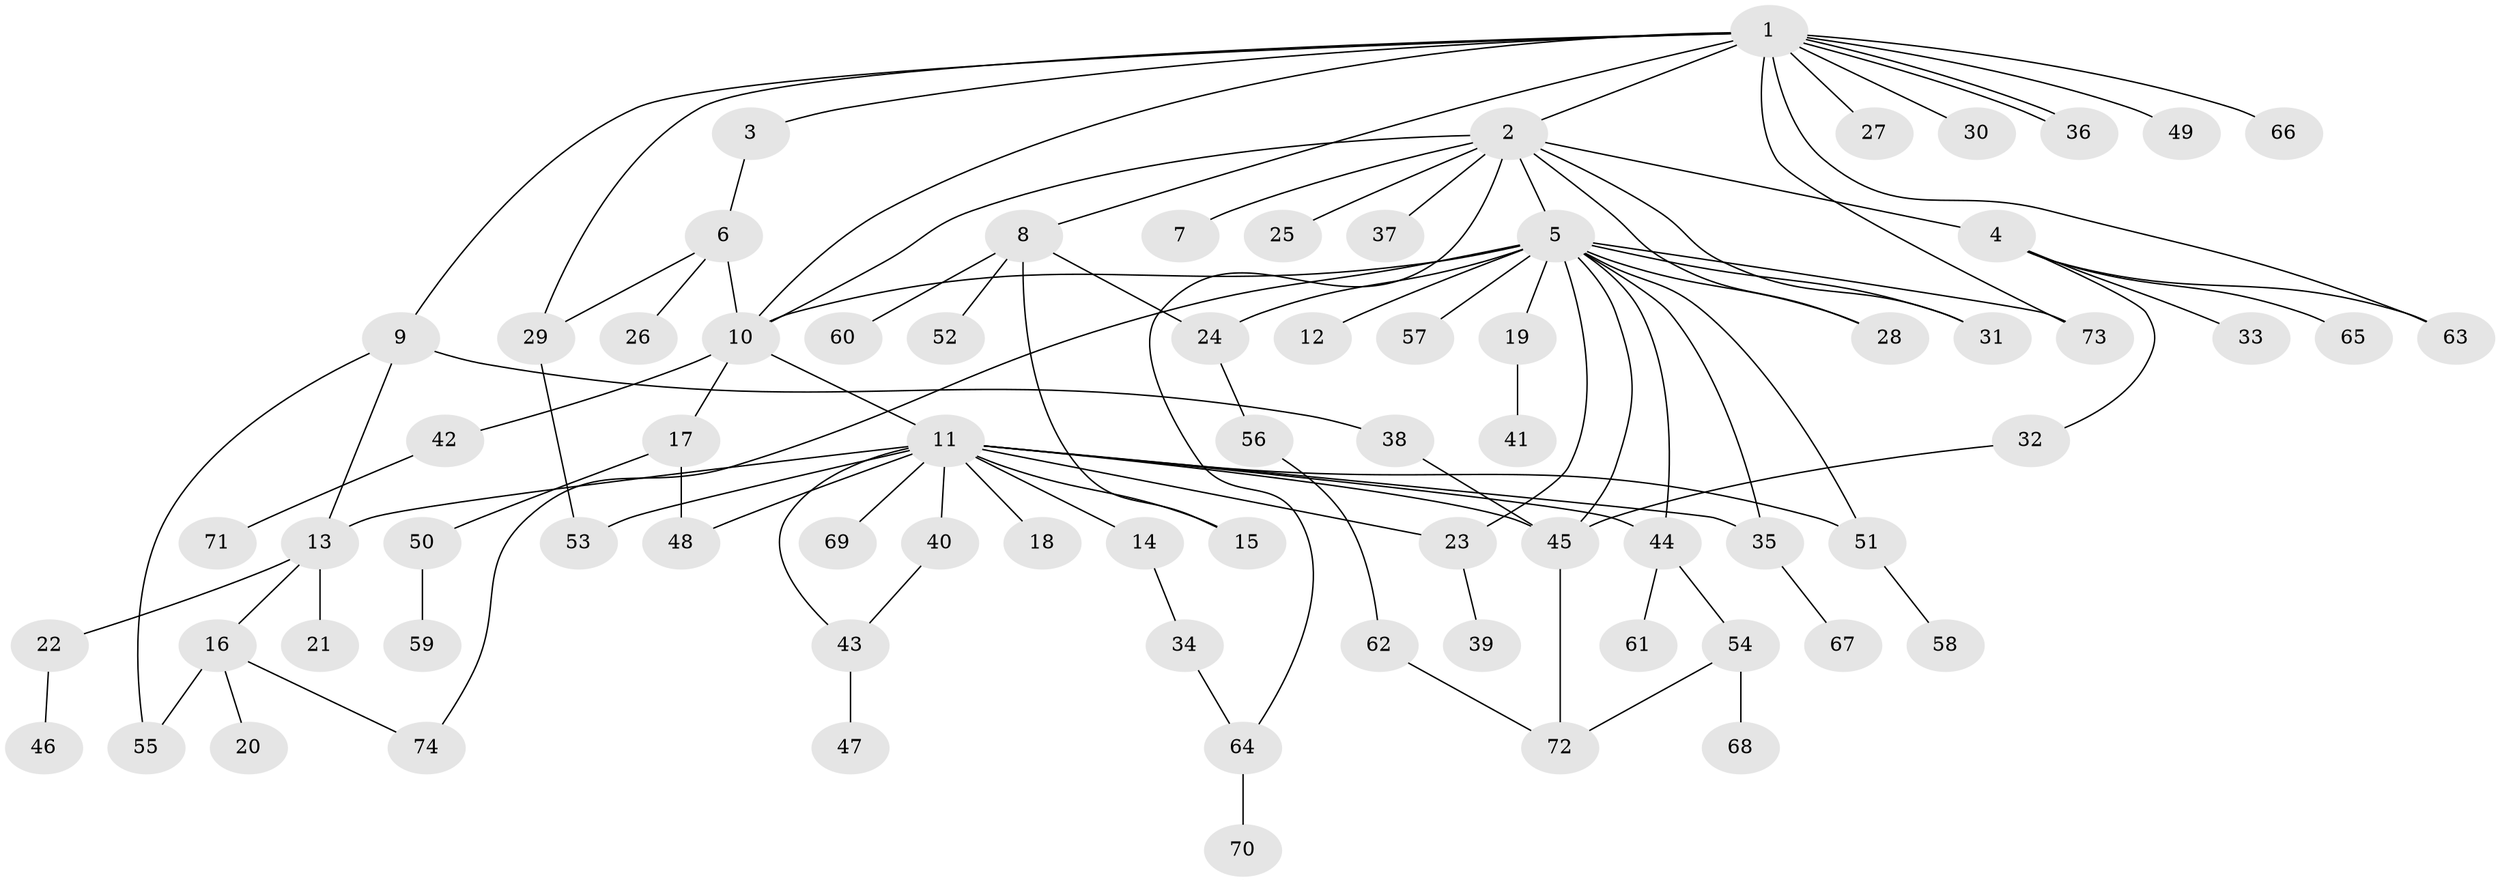 // Generated by graph-tools (version 1.1) at 2025/49/03/09/25 03:49:46]
// undirected, 74 vertices, 100 edges
graph export_dot {
graph [start="1"]
  node [color=gray90,style=filled];
  1;
  2;
  3;
  4;
  5;
  6;
  7;
  8;
  9;
  10;
  11;
  12;
  13;
  14;
  15;
  16;
  17;
  18;
  19;
  20;
  21;
  22;
  23;
  24;
  25;
  26;
  27;
  28;
  29;
  30;
  31;
  32;
  33;
  34;
  35;
  36;
  37;
  38;
  39;
  40;
  41;
  42;
  43;
  44;
  45;
  46;
  47;
  48;
  49;
  50;
  51;
  52;
  53;
  54;
  55;
  56;
  57;
  58;
  59;
  60;
  61;
  62;
  63;
  64;
  65;
  66;
  67;
  68;
  69;
  70;
  71;
  72;
  73;
  74;
  1 -- 2;
  1 -- 3;
  1 -- 8;
  1 -- 9;
  1 -- 10;
  1 -- 27;
  1 -- 29;
  1 -- 30;
  1 -- 36;
  1 -- 36;
  1 -- 49;
  1 -- 63;
  1 -- 66;
  1 -- 73;
  2 -- 4;
  2 -- 5;
  2 -- 7;
  2 -- 10;
  2 -- 25;
  2 -- 28;
  2 -- 31;
  2 -- 37;
  2 -- 64;
  3 -- 6;
  4 -- 32;
  4 -- 33;
  4 -- 63;
  4 -- 65;
  5 -- 10;
  5 -- 12;
  5 -- 19;
  5 -- 23;
  5 -- 24;
  5 -- 28;
  5 -- 31;
  5 -- 35;
  5 -- 44;
  5 -- 45;
  5 -- 51;
  5 -- 57;
  5 -- 73;
  5 -- 74;
  6 -- 10;
  6 -- 26;
  6 -- 29;
  8 -- 15;
  8 -- 24;
  8 -- 52;
  8 -- 60;
  9 -- 13;
  9 -- 38;
  9 -- 55;
  10 -- 11;
  10 -- 17;
  10 -- 42;
  11 -- 13;
  11 -- 14;
  11 -- 15;
  11 -- 18;
  11 -- 23;
  11 -- 35;
  11 -- 40;
  11 -- 43;
  11 -- 44;
  11 -- 45;
  11 -- 48;
  11 -- 51;
  11 -- 53;
  11 -- 69;
  13 -- 16;
  13 -- 21;
  13 -- 22;
  14 -- 34;
  16 -- 20;
  16 -- 55;
  16 -- 74;
  17 -- 48;
  17 -- 50;
  19 -- 41;
  22 -- 46;
  23 -- 39;
  24 -- 56;
  29 -- 53;
  32 -- 45;
  34 -- 64;
  35 -- 67;
  38 -- 45;
  40 -- 43;
  42 -- 71;
  43 -- 47;
  44 -- 54;
  44 -- 61;
  45 -- 72;
  50 -- 59;
  51 -- 58;
  54 -- 68;
  54 -- 72;
  56 -- 62;
  62 -- 72;
  64 -- 70;
}
